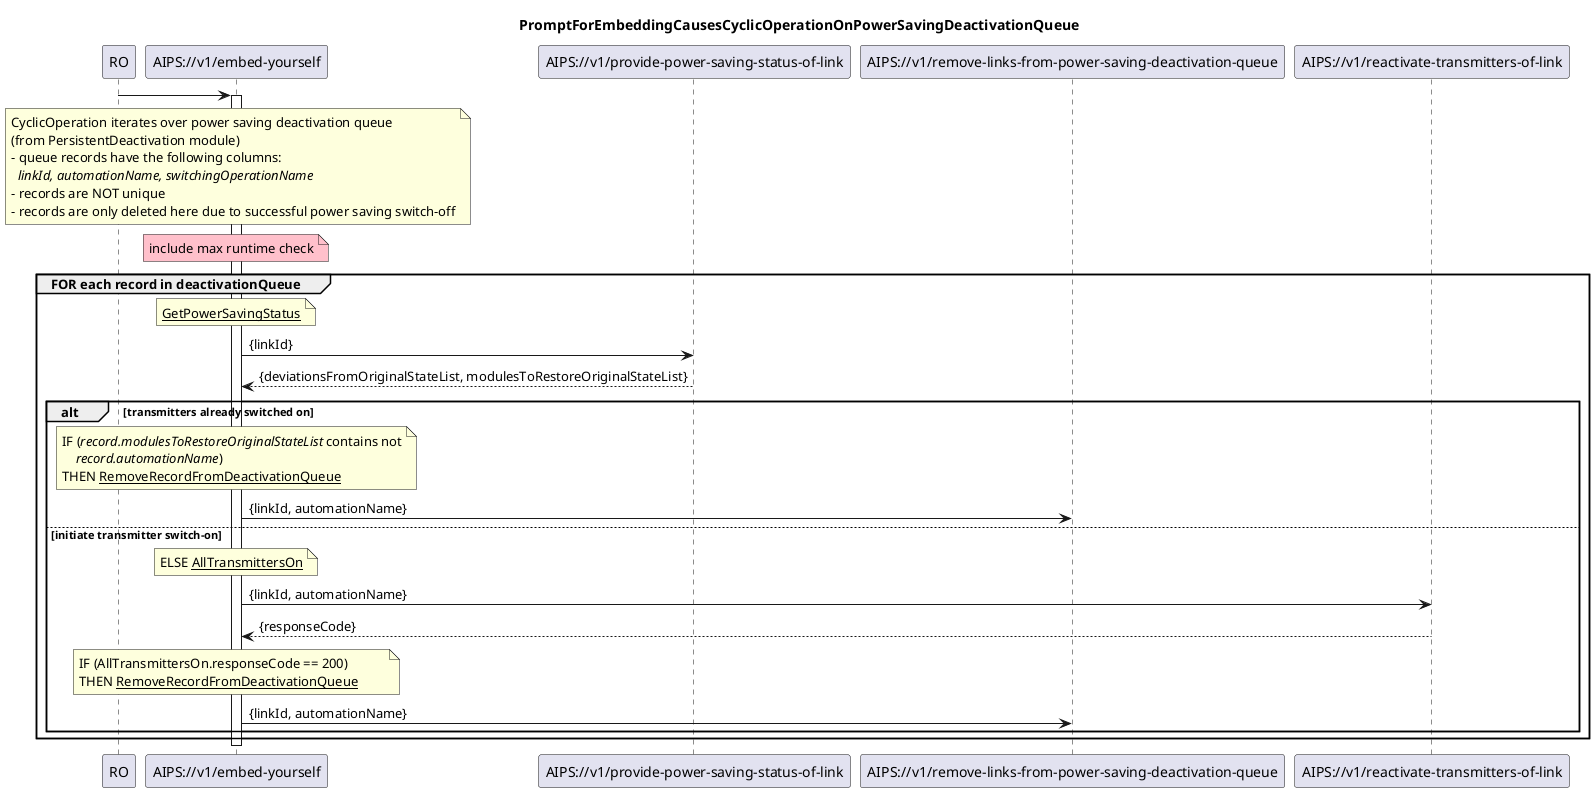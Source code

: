 @startuml 4xx_cyclicOperationOnPowerSavingDectivationQueue
skinparam responseMessageBelowArrow true

title
PromptForEmbeddingCausesCyclicOperationOnPowerSavingDeactivationQueue
end title

participant "RO" as ro
participant "AIPS://v1/embed-yourself" as embedYourself
participant "AIPS://v1/provide-power-saving-status-of-link" as listStatus
participant "AIPS://v1/remove-links-from-power-saving-deactivation-queue" as removeFromQueue
participant "AIPS://v1/reactivate-transmitters-of-link" as reactivateTransmitters

ro -> embedYourself
activate embedYourself 

'cyclic operation starts
note over embedYourself
  CyclicOperation iterates over power saving deactivation queue
  (from PersistentDeactivation module)
  - queue records have the following columns:
    <i>linkId, automationName, switchingOperationName</i>
  - records are NOT unique
  - records are only deleted here due to successful power saving switch-off
end note

note over embedYourself #Pink: include max runtime check

'iterate over queue
group FOR each record in deactivationQueue 
  'get power saving status
  note over embedYourself
    <u>GetPowerSavingStatus</u>
  end note
  embedYourself -> listStatus: {linkId}
  listStatus --> embedYourself: {deviationsFromOriginalStateList, modulesToRestoreOriginalStateList}

  alt transmitters already switched on
    'check if already done
    note over embedYourself
      IF (<i>record.modulesToRestoreOriginalStateList</i> contains not
          <i>record.automationName</i>)
      THEN <u>RemoveRecordFromDeactivationQueue</u>
    end note
    embedYourself -> removeFromQueue: {linkId, automationName}

  else initiate transmitter switch-on
    'for all remaining entries
    note over embedYourself
      ELSE <u>AllTransmittersOn</u>
    end note
    embedYourself -> reactivateTransmitters: {linkId, automationName}
    reactivateTransmitters --> embedYourself: {responseCode}

    'if success remove from list
    note over embedYourself
      IF (AllTransmittersOn.responseCode == 200)
      THEN <u>RemoveRecordFromDeactivationQueue</u>        
    end note
    embedYourself -> removeFromQueue: {linkId, automationName}    
  end
end

deactivate embedYourself

@enduml